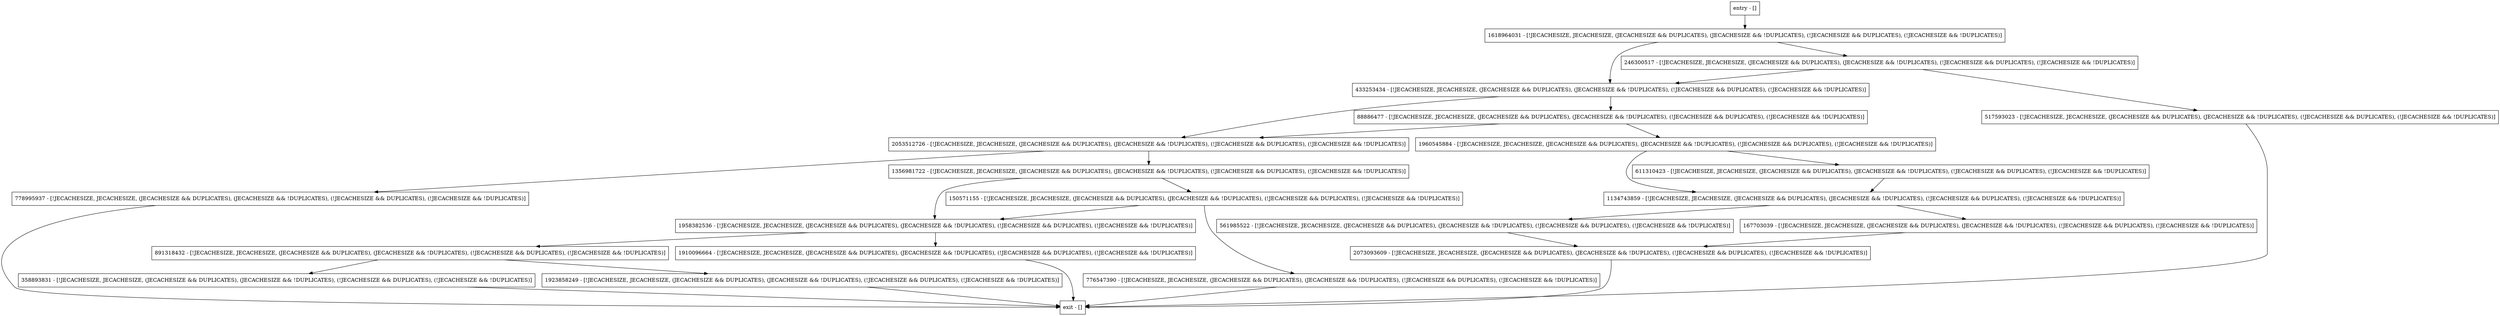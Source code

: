 digraph getWritableLocker {
node [shape=record];
2073093609 [label="2073093609 - [!JECACHESIZE, JECACHESIZE, (JECACHESIZE && DUPLICATES), (JECACHESIZE && !DUPLICATES), (!JECACHESIZE && DUPLICATES), (!JECACHESIZE && !DUPLICATES)]"];
561985522 [label="561985522 - [!JECACHESIZE, JECACHESIZE, (JECACHESIZE && DUPLICATES), (JECACHESIZE && !DUPLICATES), (!JECACHESIZE && DUPLICATES), (!JECACHESIZE && !DUPLICATES)]"];
88886477 [label="88886477 - [!JECACHESIZE, JECACHESIZE, (JECACHESIZE && DUPLICATES), (JECACHESIZE && !DUPLICATES), (!JECACHESIZE && DUPLICATES), (!JECACHESIZE && !DUPLICATES)]"];
2053512726 [label="2053512726 - [!JECACHESIZE, JECACHESIZE, (JECACHESIZE && DUPLICATES), (JECACHESIZE && !DUPLICATES), (!JECACHESIZE && DUPLICATES), (!JECACHESIZE && !DUPLICATES)]"];
776547390 [label="776547390 - [!JECACHESIZE, JECACHESIZE, (JECACHESIZE && DUPLICATES), (JECACHESIZE && !DUPLICATES), (!JECACHESIZE && DUPLICATES), (!JECACHESIZE && !DUPLICATES)]"];
167703039 [label="167703039 - [!JECACHESIZE, JECACHESIZE, (JECACHESIZE && DUPLICATES), (JECACHESIZE && !DUPLICATES), (!JECACHESIZE && DUPLICATES), (!JECACHESIZE && !DUPLICATES)]"];
1618964031 [label="1618964031 - [!JECACHESIZE, JECACHESIZE, (JECACHESIZE && DUPLICATES), (JECACHESIZE && !DUPLICATES), (!JECACHESIZE && DUPLICATES), (!JECACHESIZE && !DUPLICATES)]"];
891318432 [label="891318432 - [!JECACHESIZE, JECACHESIZE, (JECACHESIZE && DUPLICATES), (JECACHESIZE && !DUPLICATES), (!JECACHESIZE && DUPLICATES), (!JECACHESIZE && !DUPLICATES)]"];
433253434 [label="433253434 - [!JECACHESIZE, JECACHESIZE, (JECACHESIZE && DUPLICATES), (JECACHESIZE && !DUPLICATES), (!JECACHESIZE && DUPLICATES), (!JECACHESIZE && !DUPLICATES)]"];
1958382536 [label="1958382536 - [!JECACHESIZE, JECACHESIZE, (JECACHESIZE && DUPLICATES), (JECACHESIZE && !DUPLICATES), (!JECACHESIZE && DUPLICATES), (!JECACHESIZE && !DUPLICATES)]"];
1134743859 [label="1134743859 - [!JECACHESIZE, JECACHESIZE, (JECACHESIZE && DUPLICATES), (JECACHESIZE && !DUPLICATES), (!JECACHESIZE && DUPLICATES), (!JECACHESIZE && !DUPLICATES)]"];
entry [label="entry - []"];
exit [label="exit - []"];
246300517 [label="246300517 - [!JECACHESIZE, JECACHESIZE, (JECACHESIZE && DUPLICATES), (JECACHESIZE && !DUPLICATES), (!JECACHESIZE && DUPLICATES), (!JECACHESIZE && !DUPLICATES)]"];
778995937 [label="778995937 - [!JECACHESIZE, JECACHESIZE, (JECACHESIZE && DUPLICATES), (JECACHESIZE && !DUPLICATES), (!JECACHESIZE && DUPLICATES), (!JECACHESIZE && !DUPLICATES)]"];
358893831 [label="358893831 - [!JECACHESIZE, JECACHESIZE, (JECACHESIZE && DUPLICATES), (JECACHESIZE && !DUPLICATES), (!JECACHESIZE && DUPLICATES), (!JECACHESIZE && !DUPLICATES)]"];
611310423 [label="611310423 - [!JECACHESIZE, JECACHESIZE, (JECACHESIZE && DUPLICATES), (JECACHESIZE && !DUPLICATES), (!JECACHESIZE && DUPLICATES), (!JECACHESIZE && !DUPLICATES)]"];
1356981722 [label="1356981722 - [!JECACHESIZE, JECACHESIZE, (JECACHESIZE && DUPLICATES), (JECACHESIZE && !DUPLICATES), (!JECACHESIZE && DUPLICATES), (!JECACHESIZE && !DUPLICATES)]"];
517593023 [label="517593023 - [!JECACHESIZE, JECACHESIZE, (JECACHESIZE && DUPLICATES), (JECACHESIZE && !DUPLICATES), (!JECACHESIZE && DUPLICATES), (!JECACHESIZE && !DUPLICATES)]"];
1910096664 [label="1910096664 - [!JECACHESIZE, JECACHESIZE, (JECACHESIZE && DUPLICATES), (JECACHESIZE && !DUPLICATES), (!JECACHESIZE && DUPLICATES), (!JECACHESIZE && !DUPLICATES)]"];
1960545884 [label="1960545884 - [!JECACHESIZE, JECACHESIZE, (JECACHESIZE && DUPLICATES), (JECACHESIZE && !DUPLICATES), (!JECACHESIZE && DUPLICATES), (!JECACHESIZE && !DUPLICATES)]"];
1923858249 [label="1923858249 - [!JECACHESIZE, JECACHESIZE, (JECACHESIZE && DUPLICATES), (JECACHESIZE && !DUPLICATES), (!JECACHESIZE && DUPLICATES), (!JECACHESIZE && !DUPLICATES)]"];
150571155 [label="150571155 - [!JECACHESIZE, JECACHESIZE, (JECACHESIZE && DUPLICATES), (JECACHESIZE && !DUPLICATES), (!JECACHESIZE && DUPLICATES), (!JECACHESIZE && !DUPLICATES)]"];
entry;
exit;
2073093609 -> exit;
561985522 -> 2073093609;
88886477 -> 2053512726;
88886477 -> 1960545884;
2053512726 -> 778995937;
2053512726 -> 1356981722;
776547390 -> exit;
167703039 -> 2073093609;
1618964031 -> 246300517;
1618964031 -> 433253434;
891318432 -> 358893831;
891318432 -> 1923858249;
433253434 -> 88886477;
433253434 -> 2053512726;
1958382536 -> 891318432;
1958382536 -> 1910096664;
1134743859 -> 561985522;
1134743859 -> 167703039;
entry -> 1618964031;
246300517 -> 517593023;
246300517 -> 433253434;
778995937 -> exit;
358893831 -> exit;
611310423 -> 1134743859;
1356981722 -> 1958382536;
1356981722 -> 150571155;
517593023 -> exit;
1910096664 -> exit;
1960545884 -> 1134743859;
1960545884 -> 611310423;
1923858249 -> exit;
150571155 -> 776547390;
150571155 -> 1958382536;
}
